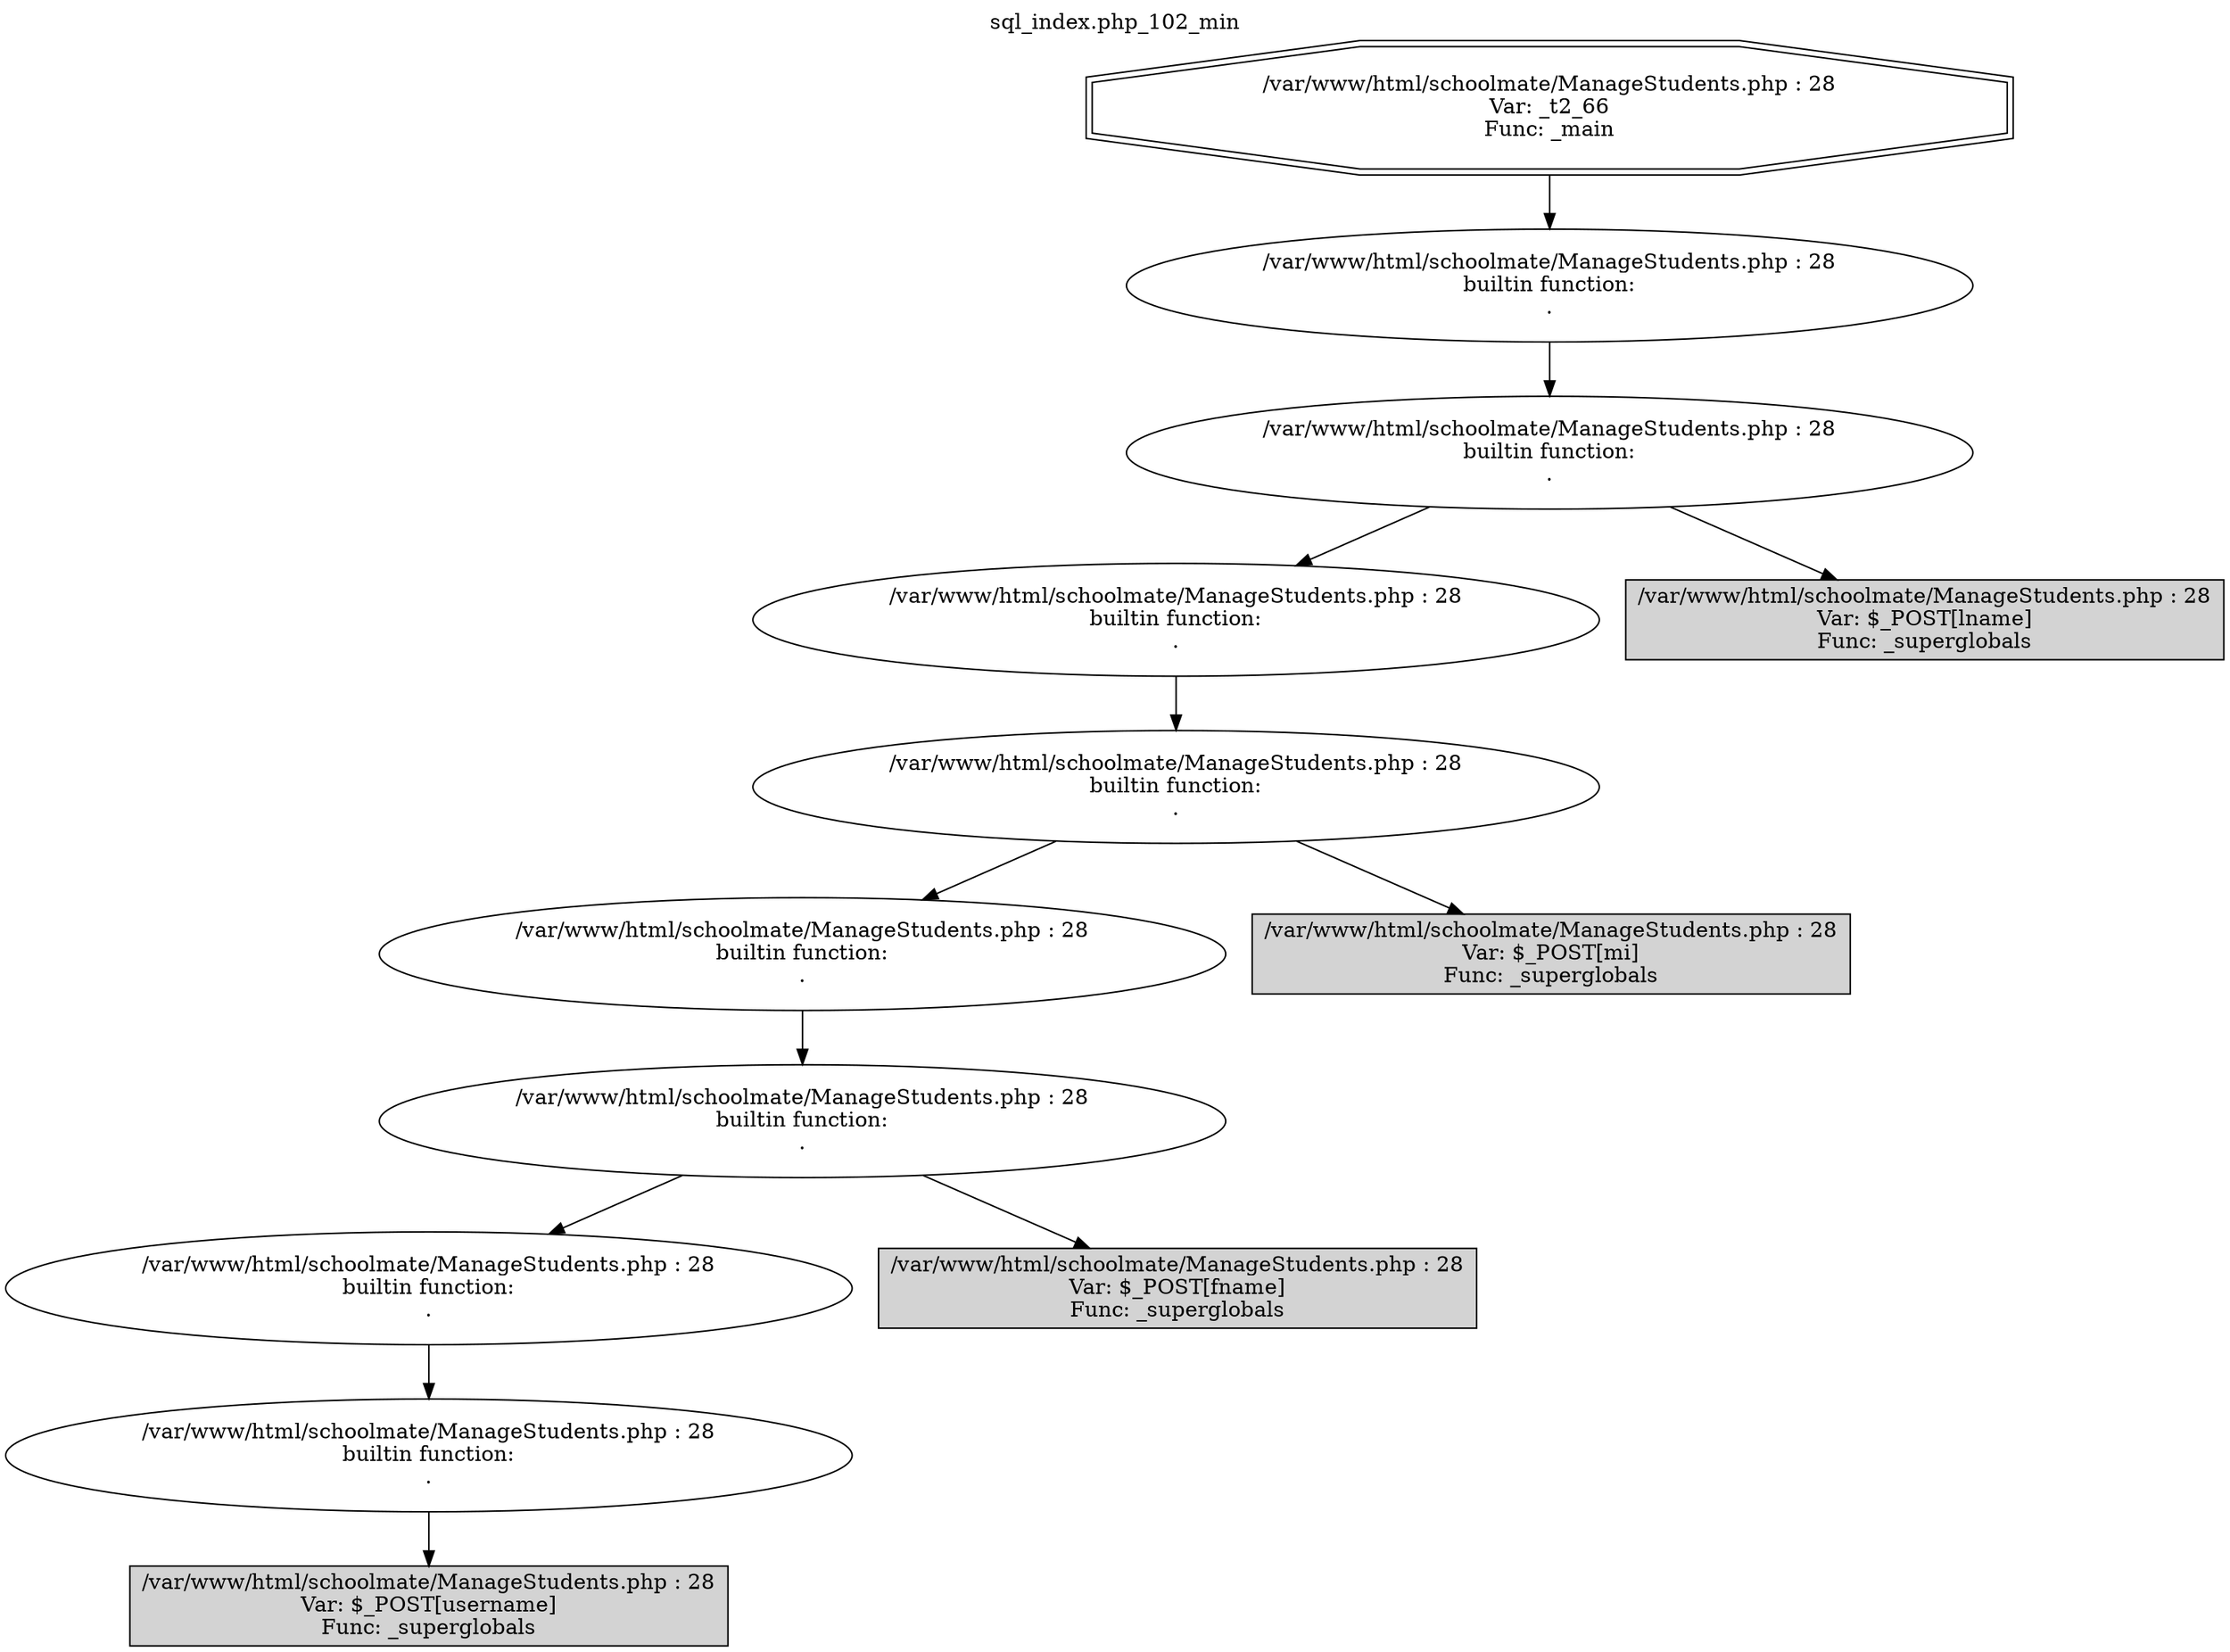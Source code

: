 digraph cfg {
  label="sql_index.php_102_min";
  labelloc=t;
  n1 [shape=doubleoctagon, label="/var/www/html/schoolmate/ManageStudents.php : 28\nVar: _t2_66\nFunc: _main\n"];
  n2 [shape=ellipse, label="/var/www/html/schoolmate/ManageStudents.php : 28\nbuiltin function:\n.\n"];
  n3 [shape=ellipse, label="/var/www/html/schoolmate/ManageStudents.php : 28\nbuiltin function:\n.\n"];
  n4 [shape=ellipse, label="/var/www/html/schoolmate/ManageStudents.php : 28\nbuiltin function:\n.\n"];
  n5 [shape=ellipse, label="/var/www/html/schoolmate/ManageStudents.php : 28\nbuiltin function:\n.\n"];
  n6 [shape=ellipse, label="/var/www/html/schoolmate/ManageStudents.php : 28\nbuiltin function:\n.\n"];
  n7 [shape=ellipse, label="/var/www/html/schoolmate/ManageStudents.php : 28\nbuiltin function:\n.\n"];
  n8 [shape=ellipse, label="/var/www/html/schoolmate/ManageStudents.php : 28\nbuiltin function:\n.\n"];
  n9 [shape=ellipse, label="/var/www/html/schoolmate/ManageStudents.php : 28\nbuiltin function:\n.\n"];
  n10 [shape=box, label="/var/www/html/schoolmate/ManageStudents.php : 28\nVar: $_POST[username]\nFunc: _superglobals\n",style=filled];
  n11 [shape=box, label="/var/www/html/schoolmate/ManageStudents.php : 28\nVar: $_POST[fname]\nFunc: _superglobals\n",style=filled];
  n12 [shape=box, label="/var/www/html/schoolmate/ManageStudents.php : 28\nVar: $_POST[mi]\nFunc: _superglobals\n",style=filled];
  n13 [shape=box, label="/var/www/html/schoolmate/ManageStudents.php : 28\nVar: $_POST[lname]\nFunc: _superglobals\n",style=filled];
  n1 -> n2;
  n2 -> n3;
  n3 -> n4;
  n3 -> n13;
  n4 -> n5;
  n5 -> n6;
  n5 -> n12;
  n6 -> n7;
  n7 -> n8;
  n7 -> n11;
  n8 -> n9;
  n9 -> n10;
}
